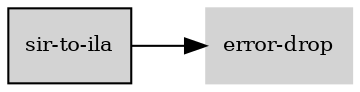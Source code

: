 digraph "sir_to_ila_subgraph" {
  rankdir=LR;
  node [shape=box, style=filled, fontsize=10, color=lightgray, fontcolor=black, fillcolor=lightgray];
  "sir-to-ila" [color=black, fontcolor=black, fillcolor=lightgray];
  edge [fontsize=8];
  "sir-to-ila" -> "error-drop";
}
